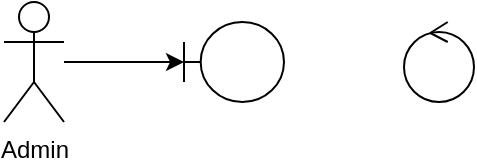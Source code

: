 <mxfile version="22.1.5" type="github">
  <diagram name="Page-1" id="rFlnYu8hVhrAZtipEdLN">
    <mxGraphModel dx="489" dy="206" grid="1" gridSize="10" guides="1" tooltips="1" connect="1" arrows="1" fold="1" page="1" pageScale="1" pageWidth="850" pageHeight="1100" math="0" shadow="0">
      <root>
        <mxCell id="0" />
        <mxCell id="1" parent="0" />
        <mxCell id="MqyNFi5VHFpOeMnGOz9l-1" value="Admin" style="shape=umlActor;verticalLabelPosition=bottom;verticalAlign=top;html=1;outlineConnect=0;" vertex="1" parent="1">
          <mxGeometry x="410" y="200" width="30" height="60" as="geometry" />
        </mxCell>
        <mxCell id="MqyNFi5VHFpOeMnGOz9l-2" value="" style="endArrow=classic;html=1;rounded=0;" edge="1" parent="1" source="MqyNFi5VHFpOeMnGOz9l-1">
          <mxGeometry width="50" height="50" relative="1" as="geometry">
            <mxPoint x="450" y="240" as="sourcePoint" />
            <mxPoint x="500" y="230" as="targetPoint" />
          </mxGeometry>
        </mxCell>
        <mxCell id="MqyNFi5VHFpOeMnGOz9l-3" value="" style="shape=umlBoundary;whiteSpace=wrap;html=1;" vertex="1" parent="1">
          <mxGeometry x="500" y="210" width="50" height="40" as="geometry" />
        </mxCell>
        <mxCell id="MqyNFi5VHFpOeMnGOz9l-4" value="" style="ellipse;shape=umlControl;whiteSpace=wrap;html=1;" vertex="1" parent="1">
          <mxGeometry x="610" y="210" width="35" height="40" as="geometry" />
        </mxCell>
      </root>
    </mxGraphModel>
  </diagram>
</mxfile>
